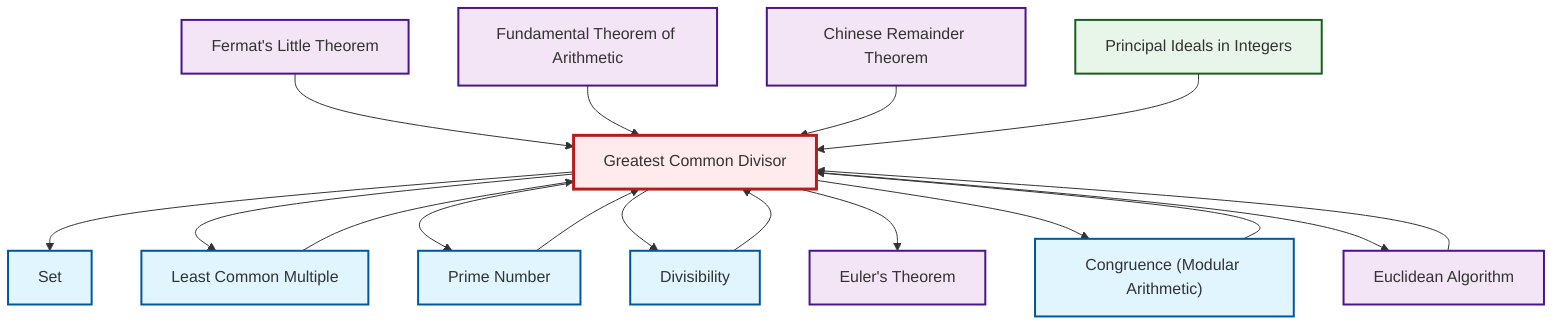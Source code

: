 graph TD
    classDef definition fill:#e1f5fe,stroke:#01579b,stroke-width:2px
    classDef theorem fill:#f3e5f5,stroke:#4a148c,stroke-width:2px
    classDef axiom fill:#fff3e0,stroke:#e65100,stroke-width:2px
    classDef example fill:#e8f5e9,stroke:#1b5e20,stroke-width:2px
    classDef current fill:#ffebee,stroke:#b71c1c,stroke-width:3px
    thm-fermat-little["Fermat's Little Theorem"]:::theorem
    def-congruence["Congruence (Modular Arithmetic)"]:::definition
    thm-euclidean-algorithm["Euclidean Algorithm"]:::theorem
    ex-principal-ideal["Principal Ideals in Integers"]:::example
    thm-euler["Euler's Theorem"]:::theorem
    def-divisibility["Divisibility"]:::definition
    def-lcm["Least Common Multiple"]:::definition
    def-set["Set"]:::definition
    thm-chinese-remainder["Chinese Remainder Theorem"]:::theorem
    thm-fundamental-arithmetic["Fundamental Theorem of Arithmetic"]:::theorem
    def-gcd["Greatest Common Divisor"]:::definition
    def-prime["Prime Number"]:::definition
    def-lcm --> def-gcd
    def-prime --> def-gcd
    def-gcd --> def-set
    thm-fermat-little --> def-gcd
    def-gcd --> def-lcm
    thm-fundamental-arithmetic --> def-gcd
    def-gcd --> def-prime
    thm-chinese-remainder --> def-gcd
    def-congruence --> def-gcd
    ex-principal-ideal --> def-gcd
    def-divisibility --> def-gcd
    def-gcd --> def-divisibility
    def-gcd --> thm-euler
    thm-euclidean-algorithm --> def-gcd
    def-gcd --> def-congruence
    def-gcd --> thm-euclidean-algorithm
    class def-gcd current